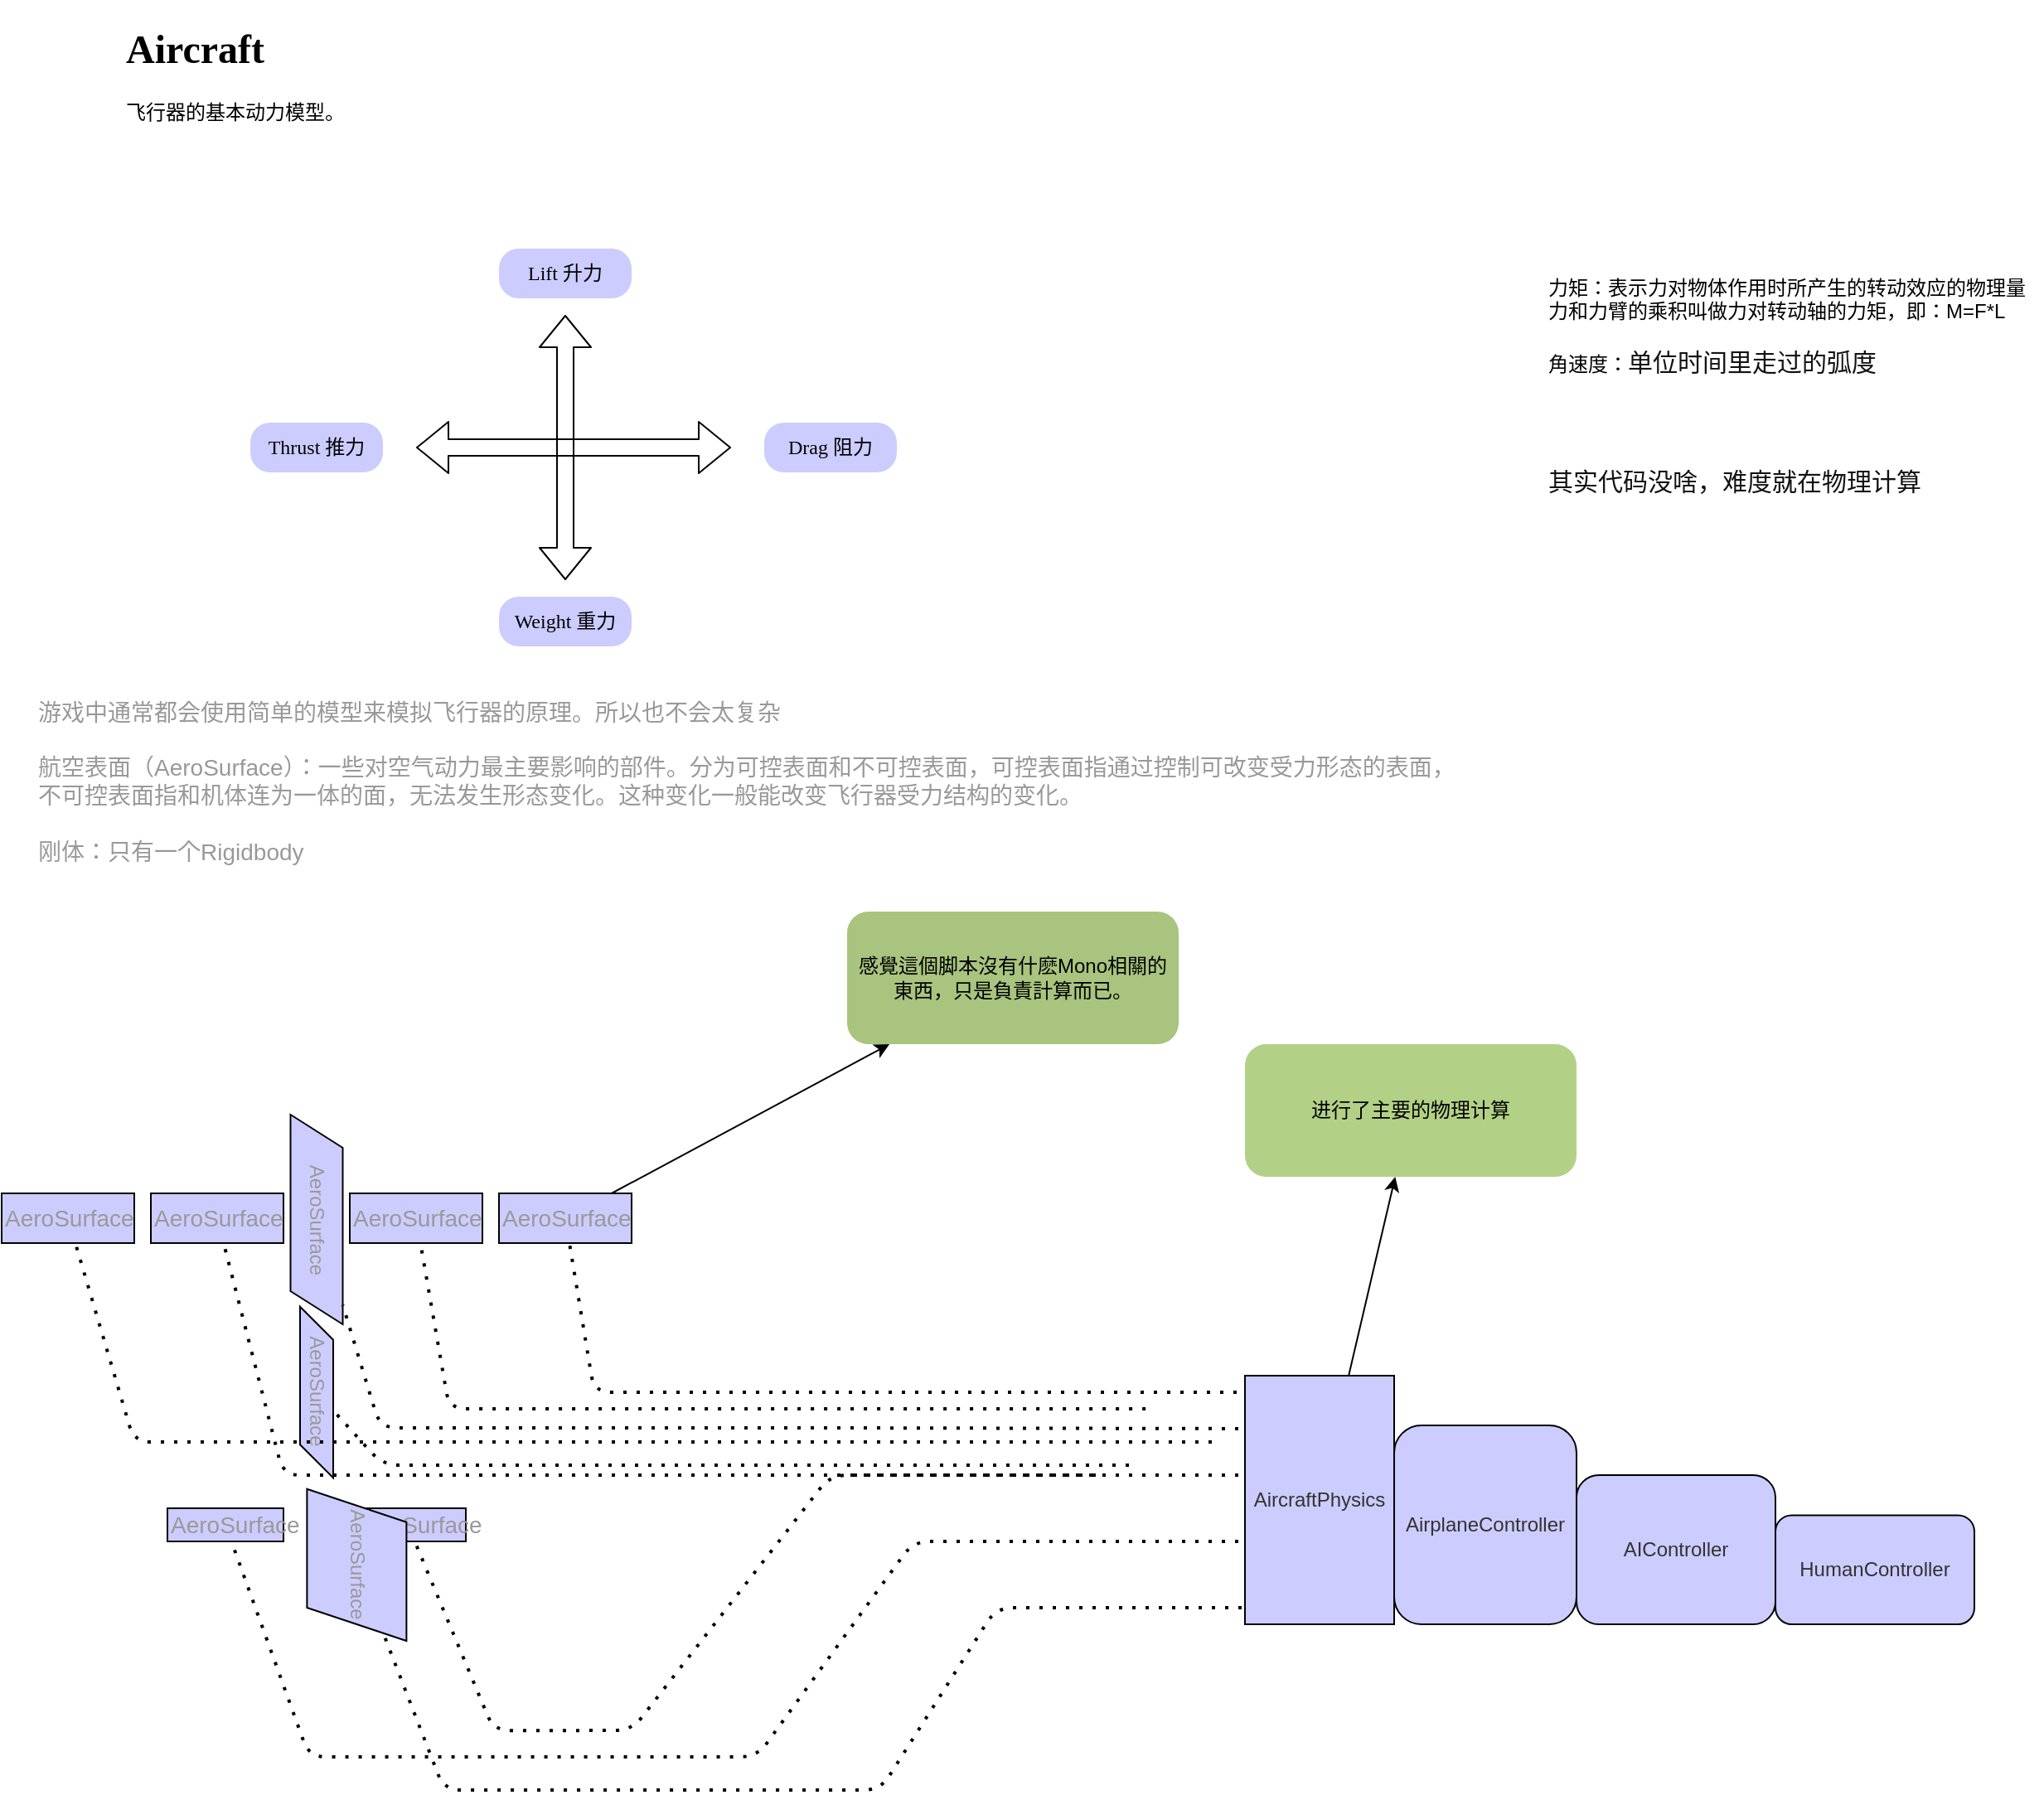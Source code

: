<mxfile version="14.5.6" type="github">
  <diagram id="MWPyDmJmrKoqFWtrNjCP" name="Page-1">
    <mxGraphModel dx="1422" dy="794" grid="1" gridSize="10" guides="1" tooltips="1" connect="1" arrows="1" fold="1" page="1" pageScale="1" pageWidth="827" pageHeight="1169" math="0" shadow="0">
      <root>
        <mxCell id="0" />
        <mxCell id="1" parent="0" />
        <mxCell id="vUY6JOF9hx8H9eje4FmG-1" value="" style="shape=flexArrow;endArrow=classic;startArrow=classic;html=1;" parent="1" edge="1">
          <mxGeometry width="50" height="50" relative="1" as="geometry">
            <mxPoint x="260" y="390" as="sourcePoint" />
            <mxPoint x="450" y="390" as="targetPoint" />
          </mxGeometry>
        </mxCell>
        <mxCell id="vUY6JOF9hx8H9eje4FmG-2" value="" style="shape=flexArrow;endArrow=classic;startArrow=classic;html=1;" parent="1" edge="1">
          <mxGeometry width="50" height="50" relative="1" as="geometry">
            <mxPoint x="350" y="470" as="sourcePoint" />
            <mxPoint x="350" y="310" as="targetPoint" />
          </mxGeometry>
        </mxCell>
        <mxCell id="vUY6JOF9hx8H9eje4FmG-7" value="&lt;span style=&quot;color: rgb(0 , 0 , 0)&quot;&gt;&lt;font face=&quot;Comic Sans MS&quot;&gt;Thrust 推力&lt;/font&gt;&lt;/span&gt;" style="rounded=1;whiteSpace=wrap;html=1;strokeColor=none;fontColor=#46495D;arcSize=40;fillColor=#CCCCFF;" parent="1" vertex="1">
          <mxGeometry x="160" y="375" width="80" height="30" as="geometry" />
        </mxCell>
        <mxCell id="vUY6JOF9hx8H9eje4FmG-8" value="&lt;span style=&quot;color: rgb(0 , 0 , 0)&quot;&gt;&lt;font face=&quot;Comic Sans MS&quot;&gt;Weight 重力&lt;/font&gt;&lt;/span&gt;" style="rounded=1;whiteSpace=wrap;html=1;strokeColor=none;fontColor=#46495D;arcSize=40;fillColor=#CCCCFF;" parent="1" vertex="1">
          <mxGeometry x="310" y="480" width="80" height="30" as="geometry" />
        </mxCell>
        <mxCell id="vUY6JOF9hx8H9eje4FmG-9" value="&lt;span style=&quot;color: rgb(0 , 0 , 0)&quot;&gt;&lt;font face=&quot;Comic Sans MS&quot;&gt;Lift 升力&lt;/font&gt;&lt;/span&gt;" style="rounded=1;whiteSpace=wrap;html=1;strokeColor=none;fontColor=#46495D;arcSize=40;fillColor=#CCCCFF;" parent="1" vertex="1">
          <mxGeometry x="310" y="270" width="80" height="30" as="geometry" />
        </mxCell>
        <mxCell id="vUY6JOF9hx8H9eje4FmG-11" value="&lt;span style=&quot;color: rgb(0 , 0 , 0)&quot;&gt;&lt;font face=&quot;Comic Sans MS&quot;&gt;Drag 阻力&lt;/font&gt;&lt;/span&gt;" style="rounded=1;whiteSpace=wrap;html=1;strokeColor=none;fontColor=#46495D;arcSize=40;fillColor=#CCCCFF;" parent="1" vertex="1">
          <mxGeometry x="470" y="375" width="80" height="30" as="geometry" />
        </mxCell>
        <mxCell id="vUY6JOF9hx8H9eje4FmG-12" value="&lt;h1&gt;&lt;font face=&quot;Comic Sans MS&quot;&gt;Aircraft&lt;/font&gt;&lt;/h1&gt;&lt;p&gt;&lt;font face=&quot;Comic Sans MS&quot;&gt;飞行器的基本动力模型。&lt;/font&gt;&lt;/p&gt;" style="text;html=1;strokeColor=none;fillColor=none;spacing=5;spacingTop=-20;whiteSpace=wrap;overflow=hidden;rounded=0;" parent="1" vertex="1">
          <mxGeometry x="80" y="130" width="190" height="120" as="geometry" />
        </mxCell>
        <mxCell id="vUY6JOF9hx8H9eje4FmG-13" value="&lt;font style=&quot;font-size: 14px&quot;&gt;游戏中通常都会使用简单的模型来模拟飞行器的原理。所以也不会太复杂&lt;br&gt;&lt;br&gt;航空表面（AeroSurface）：一些对空气动力最主要影响的部件。分为可控表面和不可控表面，可控表面指通过控制可改变受力形态的表面，&lt;br&gt;不可控表面指和机体连为一体的面，无法发生形态变化。这种变化一般能改变飞行器受力结构的变化。&lt;br&gt;&lt;br&gt;刚体：只有一个Rigidbody&lt;br&gt;&lt;br&gt;&lt;/font&gt;" style="text;html=1;align=left;verticalAlign=middle;resizable=0;points=[];autosize=1;fontColor=#999999;" parent="1" vertex="1">
          <mxGeometry x="30" y="545" width="880" height="110" as="geometry" />
        </mxCell>
        <mxCell id="vUY6JOF9hx8H9eje4FmG-14" value="&lt;span style=&quot;font-size: 14px&quot;&gt;AeroSurface&lt;/span&gt;" style="rounded=0;whiteSpace=wrap;html=1;fillColor=#CCCCFF;fontColor=#999999;align=left;" parent="1" vertex="1">
          <mxGeometry x="100" y="840" width="80" height="30" as="geometry" />
        </mxCell>
        <mxCell id="vUY6JOF9hx8H9eje4FmG-15" value="&lt;span style=&quot;font-size: 14px&quot;&gt;AeroSurface&lt;/span&gt;" style="rounded=0;whiteSpace=wrap;html=1;fillColor=#CCCCFF;fontColor=#999999;align=left;" parent="1" vertex="1">
          <mxGeometry x="220" y="840" width="80" height="30" as="geometry" />
        </mxCell>
        <mxCell id="vUY6JOF9hx8H9eje4FmG-16" value="&lt;span style=&quot;font-size: 14px&quot;&gt;AeroSurface&lt;/span&gt;" style="rounded=0;whiteSpace=wrap;html=1;fillColor=#CCCCFF;fontColor=#999999;align=left;" parent="1" vertex="1">
          <mxGeometry x="310" y="840" width="80" height="30" as="geometry" />
        </mxCell>
        <mxCell id="vUY6JOF9hx8H9eje4FmG-17" value="&lt;span style=&quot;font-size: 14px&quot;&gt;AeroSurface&lt;/span&gt;" style="rounded=0;whiteSpace=wrap;html=1;fillColor=#CCCCFF;fontColor=#999999;align=left;" parent="1" vertex="1">
          <mxGeometry x="10" y="840" width="80" height="30" as="geometry" />
        </mxCell>
        <mxCell id="vUY6JOF9hx8H9eje4FmG-21" value="&lt;span style=&quot;font-size: 14px&quot;&gt;AeroSurface&lt;/span&gt;" style="rounded=0;whiteSpace=wrap;html=1;fillColor=#CCCCFF;fontColor=#999999;align=left;" parent="1" vertex="1">
          <mxGeometry x="110" y="1030" width="70" height="20" as="geometry" />
        </mxCell>
        <mxCell id="vUY6JOF9hx8H9eje4FmG-22" value="&lt;span style=&quot;font-size: 14px&quot;&gt;AeroSurface&lt;/span&gt;" style="rounded=0;whiteSpace=wrap;html=1;fillColor=#CCCCFF;fontColor=#999999;align=left;" parent="1" vertex="1">
          <mxGeometry x="220" y="1030" width="70" height="20" as="geometry" />
        </mxCell>
        <mxCell id="vUY6JOF9hx8H9eje4FmG-24" value="&lt;span style=&quot;background-color: rgb(204 , 204 , 255)&quot;&gt;AeroSurface&lt;/span&gt;" style="shape=parallelogram;perimeter=parallelogramPerimeter;whiteSpace=wrap;html=1;fixedSize=1;fillColor=#CCCCFF;fontColor=#999999;align=center;rotation=90;" parent="1" vertex="1">
          <mxGeometry x="136.75" y="840" width="126.5" height="31.5" as="geometry" />
        </mxCell>
        <mxCell id="vUY6JOF9hx8H9eje4FmG-25" value="&lt;span style=&quot;background-color: rgb(204 , 204 , 255)&quot;&gt;AeroSurface&lt;/span&gt;" style="shape=parallelogram;perimeter=parallelogramPerimeter;whiteSpace=wrap;html=1;fixedSize=1;fillColor=#CCCCFF;fontColor=#999999;align=center;rotation=90;" parent="1" vertex="1">
          <mxGeometry x="148.38" y="950" width="103.25" height="20" as="geometry" />
        </mxCell>
        <mxCell id="vUY6JOF9hx8H9eje4FmG-26" value="&lt;span style=&quot;background-color: rgb(204 , 204 , 255)&quot;&gt;AeroSurface&lt;/span&gt;" style="shape=parallelogram;perimeter=parallelogramPerimeter;whiteSpace=wrap;html=1;fixedSize=1;fillColor=#CCCCFF;fontColor=#999999;align=center;rotation=90;" parent="1" vertex="1">
          <mxGeometry x="178.38" y="1034.19" width="91.62" height="60" as="geometry" />
        </mxCell>
        <mxCell id="vUY6JOF9hx8H9eje4FmG-31" value="" style="endArrow=none;dashed=1;html=1;dashPattern=1 3;strokeWidth=2;fontColor=#999999;" parent="1" target="vUY6JOF9hx8H9eje4FmG-17" edge="1">
          <mxGeometry width="50" height="50" relative="1" as="geometry">
            <mxPoint x="740" y="990" as="sourcePoint" />
            <mxPoint x="44.706" y="870" as="targetPoint" />
            <Array as="points">
              <mxPoint x="360" y="990" />
              <mxPoint x="90" y="990" />
            </Array>
          </mxGeometry>
        </mxCell>
        <mxCell id="vUY6JOF9hx8H9eje4FmG-32" value="" style="endArrow=none;dashed=1;html=1;dashPattern=1 3;strokeWidth=2;fontColor=#999999;" parent="1" target="vUY6JOF9hx8H9eje4FmG-14" edge="1">
          <mxGeometry width="50" height="50" relative="1" as="geometry">
            <mxPoint x="780" y="1010" as="sourcePoint" />
            <mxPoint x="136.754" y="860" as="targetPoint" />
            <Array as="points">
              <mxPoint x="460" y="1010" />
              <mxPoint x="180" y="1010" />
            </Array>
          </mxGeometry>
        </mxCell>
        <mxCell id="vUY6JOF9hx8H9eje4FmG-34" value="" style="endArrow=none;dashed=1;html=1;dashPattern=1 3;strokeWidth=2;fontColor=#999999;" parent="1" target="vUY6JOF9hx8H9eje4FmG-15" edge="1">
          <mxGeometry width="50" height="50" relative="1" as="geometry">
            <mxPoint x="700.06" y="970" as="sourcePoint" />
            <mxPoint x="251.627" y="860" as="targetPoint" />
            <Array as="points">
              <mxPoint x="550.06" y="970" />
              <mxPoint x="280.06" y="970" />
            </Array>
          </mxGeometry>
        </mxCell>
        <mxCell id="vUY6JOF9hx8H9eje4FmG-35" value="" style="endArrow=none;dashed=1;html=1;dashPattern=1 3;strokeWidth=2;fontColor=#999999;" parent="1" target="vUY6JOF9hx8H9eje4FmG-16" edge="1">
          <mxGeometry width="50" height="50" relative="1" as="geometry">
            <mxPoint x="787" y="960" as="sourcePoint" />
            <mxPoint x="360" y="850" as="targetPoint" />
            <Array as="points">
              <mxPoint x="637.44" y="960" />
              <mxPoint x="367.44" y="960" />
            </Array>
          </mxGeometry>
        </mxCell>
        <mxCell id="vUY6JOF9hx8H9eje4FmG-37" value="" style="endArrow=none;dashed=1;html=1;dashPattern=1 3;strokeWidth=2;fontColor=#999999;" parent="1" target="vUY6JOF9hx8H9eje4FmG-22" edge="1">
          <mxGeometry width="50" height="50" relative="1" as="geometry">
            <mxPoint x="670" y="1010" as="sourcePoint" />
            <mxPoint x="273" y="1020" as="targetPoint" />
            <Array as="points">
              <mxPoint x="510" y="1010" />
              <mxPoint x="390" y="1164" />
              <mxPoint x="306.95" y="1164.19" />
            </Array>
          </mxGeometry>
        </mxCell>
        <mxCell id="vUY6JOF9hx8H9eje4FmG-38" value="" style="endArrow=none;dashed=1;html=1;dashPattern=1 3;strokeWidth=2;fontColor=#999999;" parent="1" target="vUY6JOF9hx8H9eje4FmG-26" edge="1">
          <mxGeometry width="50" height="50" relative="1" as="geometry">
            <mxPoint x="790" y="1090" as="sourcePoint" />
            <mxPoint x="230.001" y="1070.0" as="targetPoint" />
            <Array as="points">
              <mxPoint x="610" y="1090" />
              <mxPoint x="540" y="1200" />
              <mxPoint x="276.95" y="1200" />
            </Array>
          </mxGeometry>
        </mxCell>
        <mxCell id="vUY6JOF9hx8H9eje4FmG-41" value="" style="endArrow=none;dashed=1;html=1;dashPattern=1 3;strokeWidth=2;fontColor=#999999;" parent="1" target="vUY6JOF9hx8H9eje4FmG-24" edge="1">
          <mxGeometry width="50" height="50" relative="1" as="geometry">
            <mxPoint x="780" y="982" as="sourcePoint" />
            <mxPoint x="209.997" y="871.5" as="targetPoint" />
            <Array as="points">
              <mxPoint x="508.43" y="981.5" />
              <mxPoint x="238.43" y="981.5" />
            </Array>
          </mxGeometry>
        </mxCell>
        <mxCell id="vUY6JOF9hx8H9eje4FmG-42" value="" style="endArrow=none;dashed=1;html=1;dashPattern=1 3;strokeWidth=2;fontColor=#999999;" parent="1" target="vUY6JOF9hx8H9eje4FmG-25" edge="1">
          <mxGeometry width="50" height="50" relative="1" as="geometry">
            <mxPoint x="690" y="1004" as="sourcePoint" />
            <mxPoint x="192.0" y="949.997" as="targetPoint" />
            <Array as="points">
              <mxPoint x="500" y="1004" />
              <mxPoint x="240" y="1004" />
            </Array>
          </mxGeometry>
        </mxCell>
        <mxCell id="vUY6JOF9hx8H9eje4FmG-44" value="" style="endArrow=none;dashed=1;html=1;dashPattern=1 3;strokeWidth=2;fontColor=#999999;" parent="1" target="vUY6JOF9hx8H9eje4FmG-21" edge="1">
          <mxGeometry width="50" height="50" relative="1" as="geometry">
            <mxPoint x="780" y="1050" as="sourcePoint" />
            <mxPoint x="148.611" y="1050.0" as="targetPoint" />
            <Array as="points">
              <mxPoint x="560" y="1050" />
              <mxPoint x="465.56" y="1180" />
              <mxPoint x="195.56" y="1180" />
            </Array>
          </mxGeometry>
        </mxCell>
        <mxCell id="vUY6JOF9hx8H9eje4FmG-46" value="&lt;font color=&quot;#333333&quot;&gt;AircraftPhysics&lt;/font&gt;" style="rounded=0;whiteSpace=wrap;html=1;fillColor=#CCCCFF;fontColor=#999999;align=center;" parent="1" vertex="1">
          <mxGeometry x="760" y="950" width="90" height="150" as="geometry" />
        </mxCell>
        <mxCell id="vUY6JOF9hx8H9eje4FmG-48" value="AirplaneController" style="rounded=1;whiteSpace=wrap;html=1;fillColor=#CCCCFF;align=center;fontColor=#333333;" parent="1" vertex="1">
          <mxGeometry x="850" y="980" width="110" height="120" as="geometry" />
        </mxCell>
        <mxCell id="vUY6JOF9hx8H9eje4FmG-49" value="AIController" style="rounded=1;whiteSpace=wrap;html=1;fillColor=#CCCCFF;align=center;fontColor=#333333;" parent="1" vertex="1">
          <mxGeometry x="960" y="1010" width="120" height="90" as="geometry" />
        </mxCell>
        <mxCell id="vUY6JOF9hx8H9eje4FmG-50" value="HumanController" style="rounded=1;whiteSpace=wrap;html=1;fillColor=#CCCCFF;align=center;fontColor=#333333;" parent="1" vertex="1">
          <mxGeometry x="1080" y="1034.19" width="120" height="65.81" as="geometry" />
        </mxCell>
        <mxCell id="rYaX6JQOq48nS_y5t-E1-1" value="" style="endArrow=classic;html=1;" parent="1" source="vUY6JOF9hx8H9eje4FmG-16" target="rYaX6JQOq48nS_y5t-E1-4" edge="1">
          <mxGeometry width="50" height="50" relative="1" as="geometry">
            <mxPoint x="460" y="820" as="sourcePoint" />
            <mxPoint x="510" y="785.909" as="targetPoint" />
          </mxGeometry>
        </mxCell>
        <mxCell id="rYaX6JQOq48nS_y5t-E1-4" value="&lt;span style=&quot;color: rgb(0 , 0 , 0)&quot;&gt;感覺這個脚本沒有什麽Mono相關的東西，只是負責計算而已。&lt;/span&gt;" style="rounded=1;whiteSpace=wrap;html=1;strokeColor=none;fontColor=#46495D;arcSize=16;fillColor=#A8C47E;" parent="1" vertex="1">
          <mxGeometry x="520" y="670" width="200" height="80" as="geometry" />
        </mxCell>
        <mxCell id="rYaX6JQOq48nS_y5t-E1-5" value="&lt;span style=&quot;color: rgb(0 , 0 , 0)&quot;&gt;进行了主要的物理计算&lt;/span&gt;" style="rounded=1;whiteSpace=wrap;html=1;strokeColor=none;fontColor=#46495D;arcSize=16;fillColor=#B3D186;" parent="1" vertex="1">
          <mxGeometry x="760" y="750" width="200" height="80" as="geometry" />
        </mxCell>
        <mxCell id="rYaX6JQOq48nS_y5t-E1-6" value="" style="endArrow=classic;html=1;" parent="1" source="vUY6JOF9hx8H9eje4FmG-46" target="rYaX6JQOq48nS_y5t-E1-5" edge="1">
          <mxGeometry width="50" height="50" relative="1" as="geometry">
            <mxPoint x="620.001" y="911.11" as="sourcePoint" />
            <mxPoint x="751.43" y="859.999" as="targetPoint" />
          </mxGeometry>
        </mxCell>
        <mxCell id="JOCcgiaOZ7DNHsvtdtto-1" value="力矩：表示力对物体作用时所产生的转动效应的物理量&lt;br&gt;力和力臂的乘积叫做力对转动轴的力矩，即：M=F*L&lt;br&gt;&lt;br&gt;角速度：&lt;span style=&quot;color: rgb(18 , 18 , 18) ; font-family: , &amp;#34;blinkmacsystemfont&amp;#34; , &amp;#34;helvetica neue&amp;#34; , &amp;#34;pingfang sc&amp;#34; , &amp;#34;microsoft yahei&amp;#34; , &amp;#34;source han sans sc&amp;#34; , &amp;#34;noto sans cjk sc&amp;#34; , &amp;#34;wenquanyi micro hei&amp;#34; , sans-serif ; font-size: 15px ; background-color: rgb(255 , 255 , 255)&quot;&gt;单位时间里走过的弧度&lt;br&gt;&lt;br&gt;&lt;br&gt;&lt;br&gt;其实代码没啥，难度就在物理计算&lt;br&gt;&lt;/span&gt;" style="text;whiteSpace=wrap;html=1;" vertex="1" parent="1">
          <mxGeometry x="941" y="280" width="300" height="30" as="geometry" />
        </mxCell>
      </root>
    </mxGraphModel>
  </diagram>
</mxfile>
